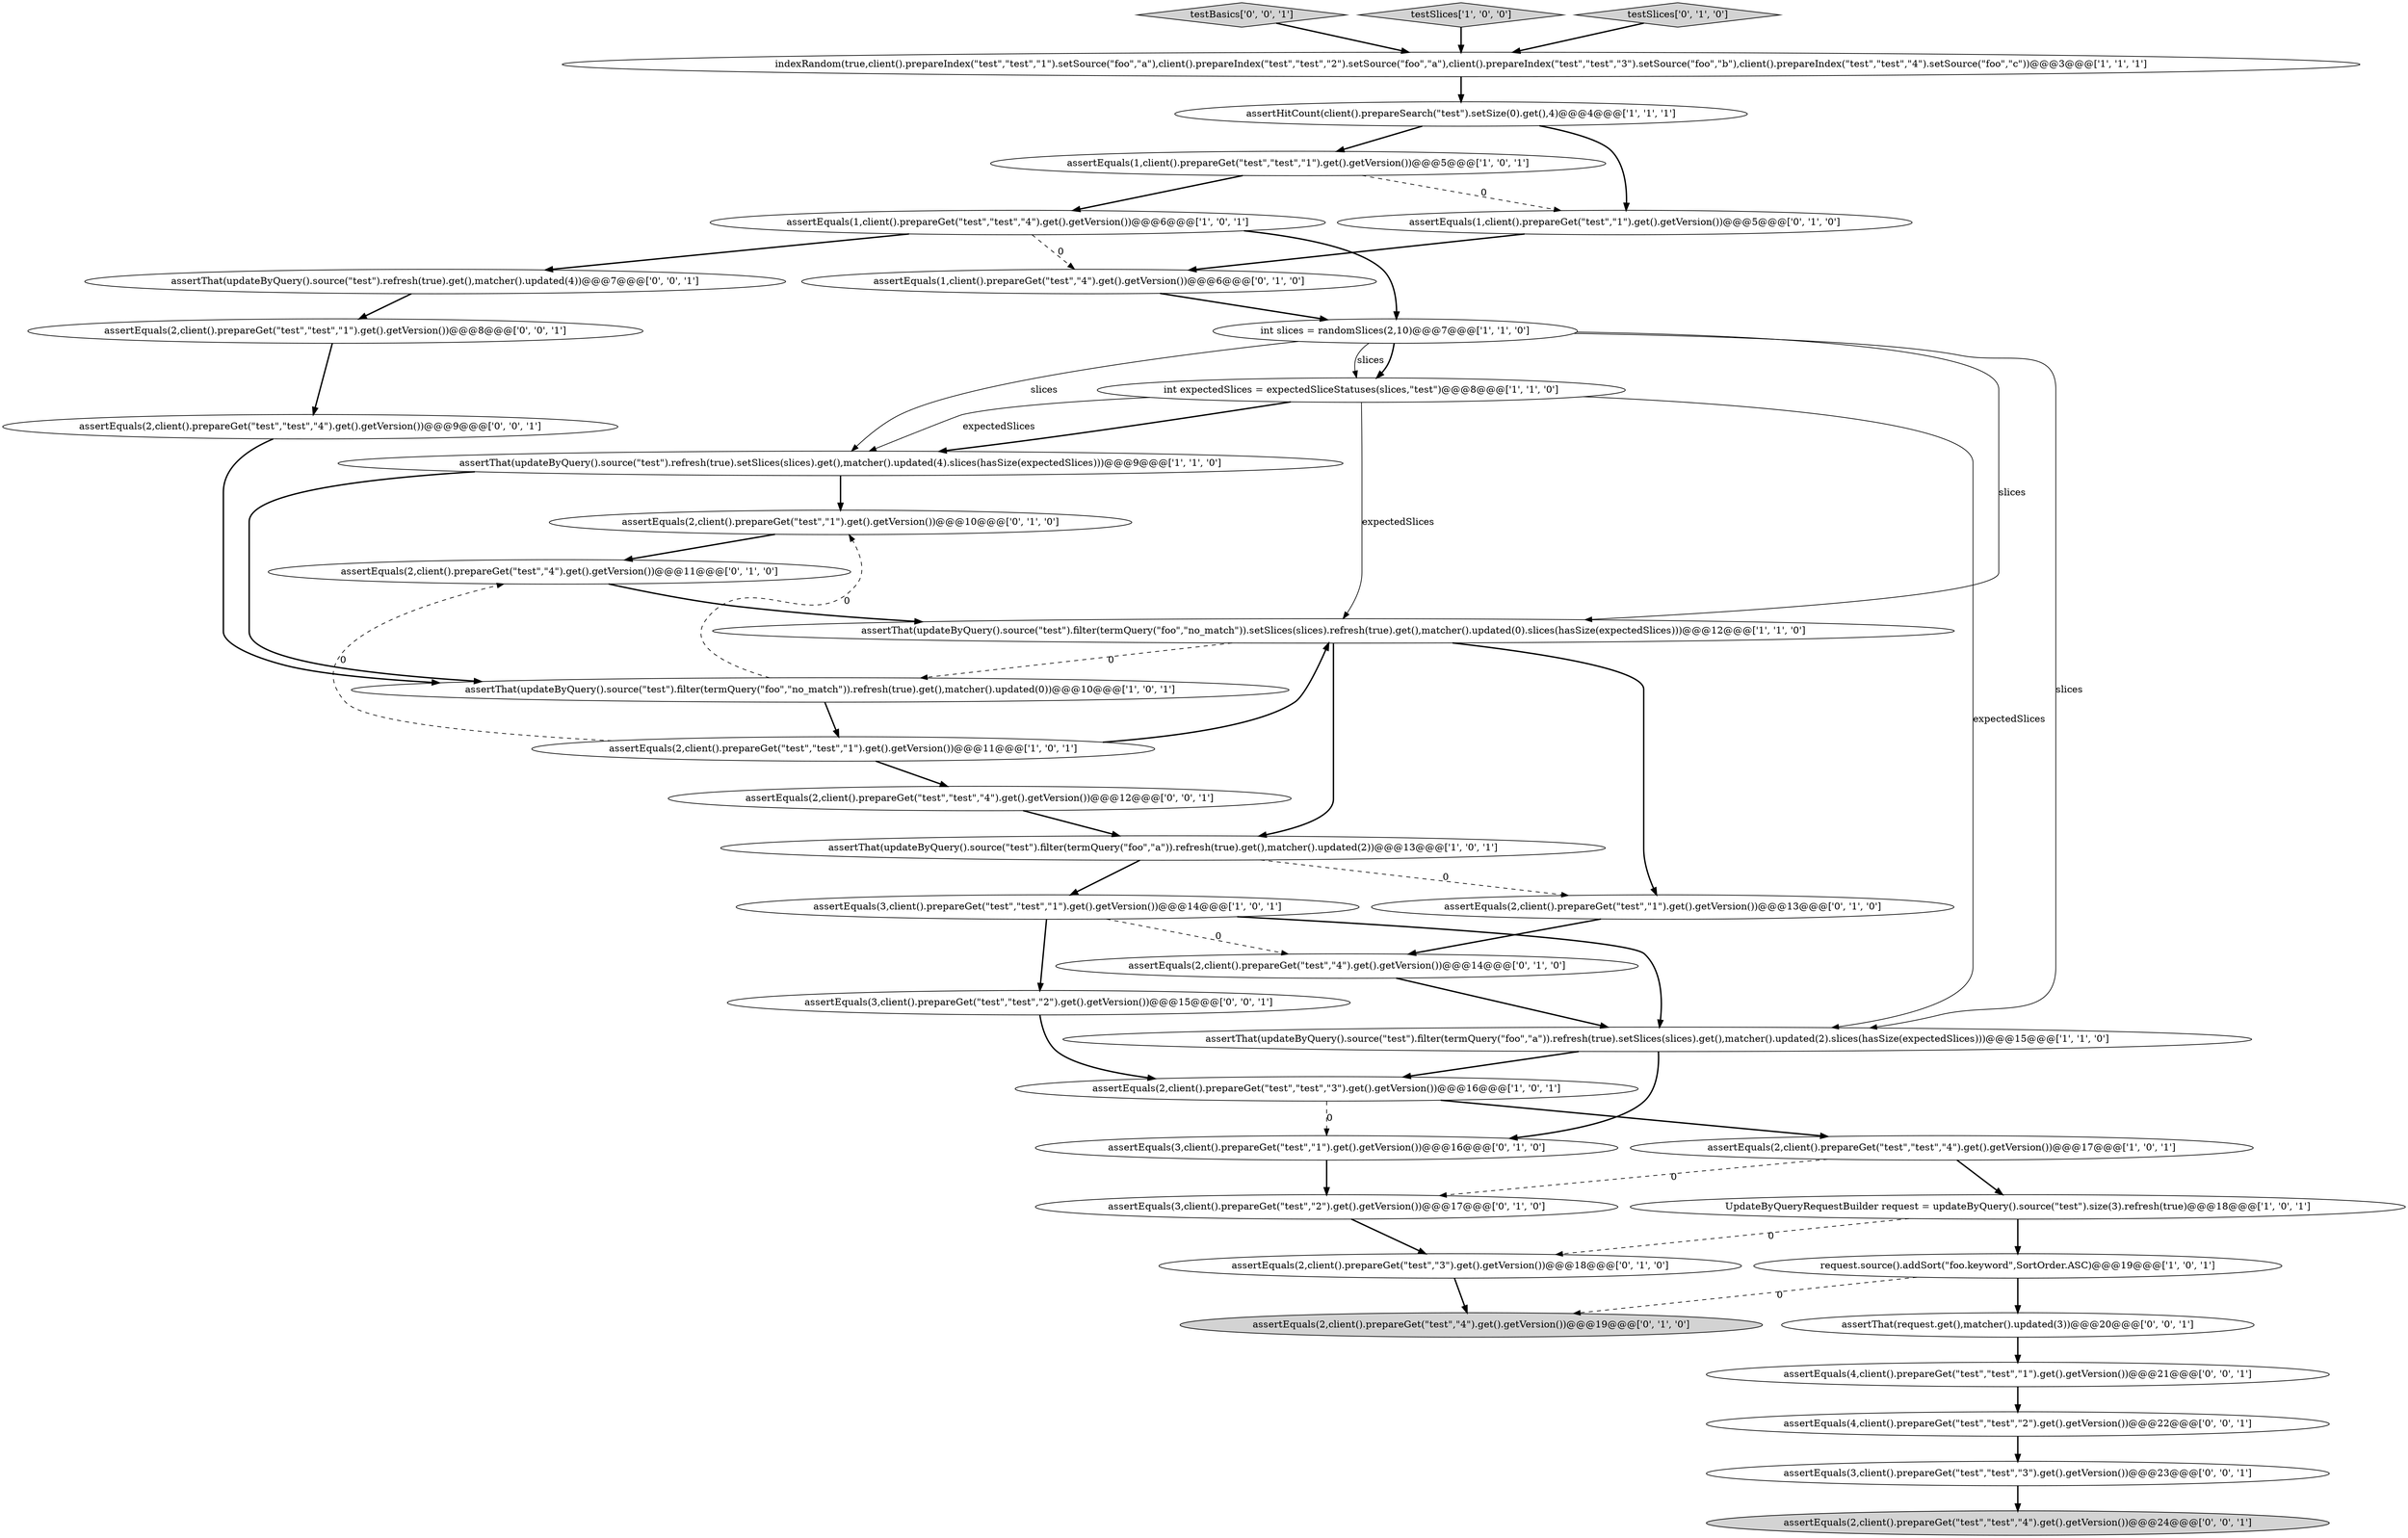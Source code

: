 digraph {
28 [style = filled, label = "assertEquals(1,client().prepareGet(\"test\",\"4\").get().getVersion())@@@6@@@['0', '1', '0']", fillcolor = white, shape = ellipse image = "AAA1AAABBB2BBB"];
2 [style = filled, label = "int expectedSlices = expectedSliceStatuses(slices,\"test\")@@@8@@@['1', '1', '0']", fillcolor = white, shape = ellipse image = "AAA0AAABBB1BBB"];
7 [style = filled, label = "assertEquals(2,client().prepareGet(\"test\",\"test\",\"1\").get().getVersion())@@@11@@@['1', '0', '1']", fillcolor = white, shape = ellipse image = "AAA0AAABBB1BBB"];
19 [style = filled, label = "assertEquals(2,client().prepareGet(\"test\",\"4\").get().getVersion())@@@14@@@['0', '1', '0']", fillcolor = white, shape = ellipse image = "AAA1AAABBB2BBB"];
6 [style = filled, label = "indexRandom(true,client().prepareIndex(\"test\",\"test\",\"1\").setSource(\"foo\",\"a\"),client().prepareIndex(\"test\",\"test\",\"2\").setSource(\"foo\",\"a\"),client().prepareIndex(\"test\",\"test\",\"3\").setSource(\"foo\",\"b\"),client().prepareIndex(\"test\",\"test\",\"4\").setSource(\"foo\",\"c\"))@@@3@@@['1', '1', '1']", fillcolor = white, shape = ellipse image = "AAA0AAABBB1BBB"];
23 [style = filled, label = "assertEquals(2,client().prepareGet(\"test\",\"4\").get().getVersion())@@@11@@@['0', '1', '0']", fillcolor = white, shape = ellipse image = "AAA1AAABBB2BBB"];
10 [style = filled, label = "assertEquals(2,client().prepareGet(\"test\",\"test\",\"3\").get().getVersion())@@@16@@@['1', '0', '1']", fillcolor = white, shape = ellipse image = "AAA0AAABBB1BBB"];
16 [style = filled, label = "assertEquals(2,client().prepareGet(\"test\",\"test\",\"4\").get().getVersion())@@@17@@@['1', '0', '1']", fillcolor = white, shape = ellipse image = "AAA0AAABBB1BBB"];
8 [style = filled, label = "assertEquals(3,client().prepareGet(\"test\",\"test\",\"1\").get().getVersion())@@@14@@@['1', '0', '1']", fillcolor = white, shape = ellipse image = "AAA0AAABBB1BBB"];
31 [style = filled, label = "assertThat(updateByQuery().source(\"test\").refresh(true).get(),matcher().updated(4))@@@7@@@['0', '0', '1']", fillcolor = white, shape = ellipse image = "AAA0AAABBB3BBB"];
5 [style = filled, label = "assertThat(updateByQuery().source(\"test\").refresh(true).setSlices(slices).get(),matcher().updated(4).slices(hasSize(expectedSlices)))@@@9@@@['1', '1', '0']", fillcolor = white, shape = ellipse image = "AAA0AAABBB1BBB"];
32 [style = filled, label = "testBasics['0', '0', '1']", fillcolor = lightgray, shape = diamond image = "AAA0AAABBB3BBB"];
39 [style = filled, label = "assertEquals(4,client().prepareGet(\"test\",\"test\",\"1\").get().getVersion())@@@21@@@['0', '0', '1']", fillcolor = white, shape = ellipse image = "AAA0AAABBB3BBB"];
17 [style = filled, label = "assertThat(updateByQuery().source(\"test\").filter(termQuery(\"foo\",\"a\")).refresh(true).get(),matcher().updated(2))@@@13@@@['1', '0', '1']", fillcolor = white, shape = ellipse image = "AAA0AAABBB1BBB"];
22 [style = filled, label = "assertEquals(3,client().prepareGet(\"test\",\"2\").get().getVersion())@@@17@@@['0', '1', '0']", fillcolor = white, shape = ellipse image = "AAA1AAABBB2BBB"];
36 [style = filled, label = "assertEquals(3,client().prepareGet(\"test\",\"test\",\"2\").get().getVersion())@@@15@@@['0', '0', '1']", fillcolor = white, shape = ellipse image = "AAA0AAABBB3BBB"];
12 [style = filled, label = "testSlices['1', '0', '0']", fillcolor = lightgray, shape = diamond image = "AAA0AAABBB1BBB"];
27 [style = filled, label = "assertEquals(1,client().prepareGet(\"test\",\"1\").get().getVersion())@@@5@@@['0', '1', '0']", fillcolor = white, shape = ellipse image = "AAA1AAABBB2BBB"];
0 [style = filled, label = "request.source().addSort(\"foo.keyword\",SortOrder.ASC)@@@19@@@['1', '0', '1']", fillcolor = white, shape = ellipse image = "AAA0AAABBB1BBB"];
4 [style = filled, label = "assertThat(updateByQuery().source(\"test\").filter(termQuery(\"foo\",\"a\")).refresh(true).setSlices(slices).get(),matcher().updated(2).slices(hasSize(expectedSlices)))@@@15@@@['1', '1', '0']", fillcolor = white, shape = ellipse image = "AAA0AAABBB1BBB"];
25 [style = filled, label = "assertEquals(3,client().prepareGet(\"test\",\"1\").get().getVersion())@@@16@@@['0', '1', '0']", fillcolor = white, shape = ellipse image = "AAA1AAABBB2BBB"];
26 [style = filled, label = "assertEquals(2,client().prepareGet(\"test\",\"4\").get().getVersion())@@@19@@@['0', '1', '0']", fillcolor = lightgray, shape = ellipse image = "AAA1AAABBB2BBB"];
3 [style = filled, label = "assertHitCount(client().prepareSearch(\"test\").setSize(0).get(),4)@@@4@@@['1', '1', '1']", fillcolor = white, shape = ellipse image = "AAA0AAABBB1BBB"];
13 [style = filled, label = "assertEquals(1,client().prepareGet(\"test\",\"test\",\"4\").get().getVersion())@@@6@@@['1', '0', '1']", fillcolor = white, shape = ellipse image = "AAA0AAABBB1BBB"];
38 [style = filled, label = "assertEquals(2,client().prepareGet(\"test\",\"test\",\"4\").get().getVersion())@@@12@@@['0', '0', '1']", fillcolor = white, shape = ellipse image = "AAA0AAABBB3BBB"];
18 [style = filled, label = "testSlices['0', '1', '0']", fillcolor = lightgray, shape = diamond image = "AAA0AAABBB2BBB"];
35 [style = filled, label = "assertEquals(2,client().prepareGet(\"test\",\"test\",\"4\").get().getVersion())@@@9@@@['0', '0', '1']", fillcolor = white, shape = ellipse image = "AAA0AAABBB3BBB"];
1 [style = filled, label = "assertEquals(1,client().prepareGet(\"test\",\"test\",\"1\").get().getVersion())@@@5@@@['1', '0', '1']", fillcolor = white, shape = ellipse image = "AAA0AAABBB1BBB"];
24 [style = filled, label = "assertEquals(2,client().prepareGet(\"test\",\"1\").get().getVersion())@@@10@@@['0', '1', '0']", fillcolor = white, shape = ellipse image = "AAA1AAABBB2BBB"];
29 [style = filled, label = "assertEquals(2,client().prepareGet(\"test\",\"test\",\"1\").get().getVersion())@@@8@@@['0', '0', '1']", fillcolor = white, shape = ellipse image = "AAA0AAABBB3BBB"];
11 [style = filled, label = "UpdateByQueryRequestBuilder request = updateByQuery().source(\"test\").size(3).refresh(true)@@@18@@@['1', '0', '1']", fillcolor = white, shape = ellipse image = "AAA0AAABBB1BBB"];
9 [style = filled, label = "int slices = randomSlices(2,10)@@@7@@@['1', '1', '0']", fillcolor = white, shape = ellipse image = "AAA0AAABBB1BBB"];
34 [style = filled, label = "assertEquals(2,client().prepareGet(\"test\",\"test\",\"4\").get().getVersion())@@@24@@@['0', '0', '1']", fillcolor = lightgray, shape = ellipse image = "AAA0AAABBB3BBB"];
15 [style = filled, label = "assertThat(updateByQuery().source(\"test\").filter(termQuery(\"foo\",\"no_match\")).setSlices(slices).refresh(true).get(),matcher().updated(0).slices(hasSize(expectedSlices)))@@@12@@@['1', '1', '0']", fillcolor = white, shape = ellipse image = "AAA0AAABBB1BBB"];
14 [style = filled, label = "assertThat(updateByQuery().source(\"test\").filter(termQuery(\"foo\",\"no_match\")).refresh(true).get(),matcher().updated(0))@@@10@@@['1', '0', '1']", fillcolor = white, shape = ellipse image = "AAA0AAABBB1BBB"];
37 [style = filled, label = "assertEquals(3,client().prepareGet(\"test\",\"test\",\"3\").get().getVersion())@@@23@@@['0', '0', '1']", fillcolor = white, shape = ellipse image = "AAA0AAABBB3BBB"];
33 [style = filled, label = "assertThat(request.get(),matcher().updated(3))@@@20@@@['0', '0', '1']", fillcolor = white, shape = ellipse image = "AAA0AAABBB3BBB"];
20 [style = filled, label = "assertEquals(2,client().prepareGet(\"test\",\"1\").get().getVersion())@@@13@@@['0', '1', '0']", fillcolor = white, shape = ellipse image = "AAA1AAABBB2BBB"];
30 [style = filled, label = "assertEquals(4,client().prepareGet(\"test\",\"test\",\"2\").get().getVersion())@@@22@@@['0', '0', '1']", fillcolor = white, shape = ellipse image = "AAA0AAABBB3BBB"];
21 [style = filled, label = "assertEquals(2,client().prepareGet(\"test\",\"3\").get().getVersion())@@@18@@@['0', '1', '0']", fillcolor = white, shape = ellipse image = "AAA1AAABBB2BBB"];
10->16 [style = bold, label=""];
5->14 [style = bold, label=""];
13->28 [style = dashed, label="0"];
14->7 [style = bold, label=""];
7->38 [style = bold, label=""];
0->26 [style = dashed, label="0"];
0->33 [style = bold, label=""];
23->15 [style = bold, label=""];
8->36 [style = bold, label=""];
8->4 [style = bold, label=""];
30->37 [style = bold, label=""];
24->23 [style = bold, label=""];
27->28 [style = bold, label=""];
4->25 [style = bold, label=""];
9->4 [style = solid, label="slices"];
2->5 [style = bold, label=""];
10->25 [style = dashed, label="0"];
11->0 [style = bold, label=""];
29->35 [style = bold, label=""];
36->10 [style = bold, label=""];
9->2 [style = bold, label=""];
13->31 [style = bold, label=""];
11->21 [style = dashed, label="0"];
17->20 [style = dashed, label="0"];
3->27 [style = bold, label=""];
3->1 [style = bold, label=""];
20->19 [style = bold, label=""];
7->23 [style = dashed, label="0"];
37->34 [style = bold, label=""];
8->19 [style = dashed, label="0"];
1->27 [style = dashed, label="0"];
14->24 [style = dashed, label="0"];
33->39 [style = bold, label=""];
5->24 [style = bold, label=""];
21->26 [style = bold, label=""];
2->4 [style = solid, label="expectedSlices"];
16->22 [style = dashed, label="0"];
6->3 [style = bold, label=""];
2->15 [style = solid, label="expectedSlices"];
38->17 [style = bold, label=""];
32->6 [style = bold, label=""];
19->4 [style = bold, label=""];
9->5 [style = solid, label="slices"];
17->8 [style = bold, label=""];
15->20 [style = bold, label=""];
4->10 [style = bold, label=""];
9->15 [style = solid, label="slices"];
2->5 [style = solid, label="expectedSlices"];
7->15 [style = bold, label=""];
22->21 [style = bold, label=""];
13->9 [style = bold, label=""];
31->29 [style = bold, label=""];
15->14 [style = dashed, label="0"];
16->11 [style = bold, label=""];
25->22 [style = bold, label=""];
39->30 [style = bold, label=""];
35->14 [style = bold, label=""];
18->6 [style = bold, label=""];
9->2 [style = solid, label="slices"];
12->6 [style = bold, label=""];
28->9 [style = bold, label=""];
1->13 [style = bold, label=""];
15->17 [style = bold, label=""];
}
